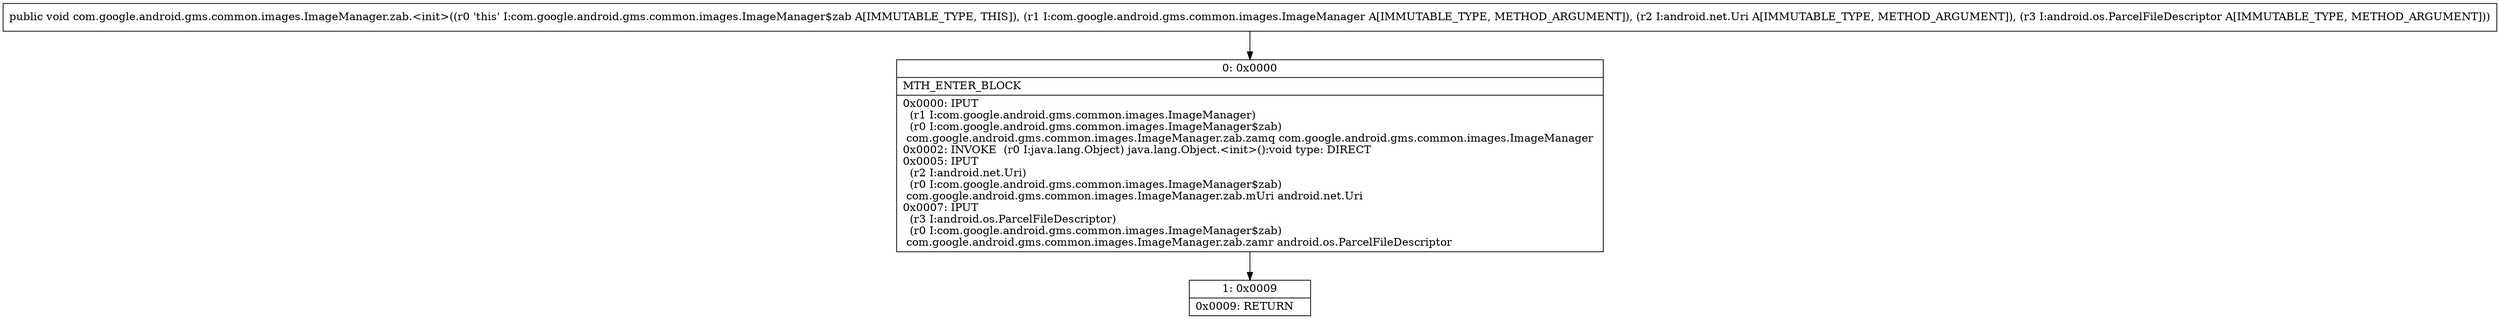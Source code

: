 digraph "CFG forcom.google.android.gms.common.images.ImageManager.zab.\<init\>(Lcom\/google\/android\/gms\/common\/images\/ImageManager;Landroid\/net\/Uri;Landroid\/os\/ParcelFileDescriptor;)V" {
Node_0 [shape=record,label="{0\:\ 0x0000|MTH_ENTER_BLOCK\l|0x0000: IPUT  \l  (r1 I:com.google.android.gms.common.images.ImageManager)\l  (r0 I:com.google.android.gms.common.images.ImageManager$zab)\l com.google.android.gms.common.images.ImageManager.zab.zamq com.google.android.gms.common.images.ImageManager \l0x0002: INVOKE  (r0 I:java.lang.Object) java.lang.Object.\<init\>():void type: DIRECT \l0x0005: IPUT  \l  (r2 I:android.net.Uri)\l  (r0 I:com.google.android.gms.common.images.ImageManager$zab)\l com.google.android.gms.common.images.ImageManager.zab.mUri android.net.Uri \l0x0007: IPUT  \l  (r3 I:android.os.ParcelFileDescriptor)\l  (r0 I:com.google.android.gms.common.images.ImageManager$zab)\l com.google.android.gms.common.images.ImageManager.zab.zamr android.os.ParcelFileDescriptor \l}"];
Node_1 [shape=record,label="{1\:\ 0x0009|0x0009: RETURN   \l}"];
MethodNode[shape=record,label="{public void com.google.android.gms.common.images.ImageManager.zab.\<init\>((r0 'this' I:com.google.android.gms.common.images.ImageManager$zab A[IMMUTABLE_TYPE, THIS]), (r1 I:com.google.android.gms.common.images.ImageManager A[IMMUTABLE_TYPE, METHOD_ARGUMENT]), (r2 I:android.net.Uri A[IMMUTABLE_TYPE, METHOD_ARGUMENT]), (r3 I:android.os.ParcelFileDescriptor A[IMMUTABLE_TYPE, METHOD_ARGUMENT])) }"];
MethodNode -> Node_0;
Node_0 -> Node_1;
}

